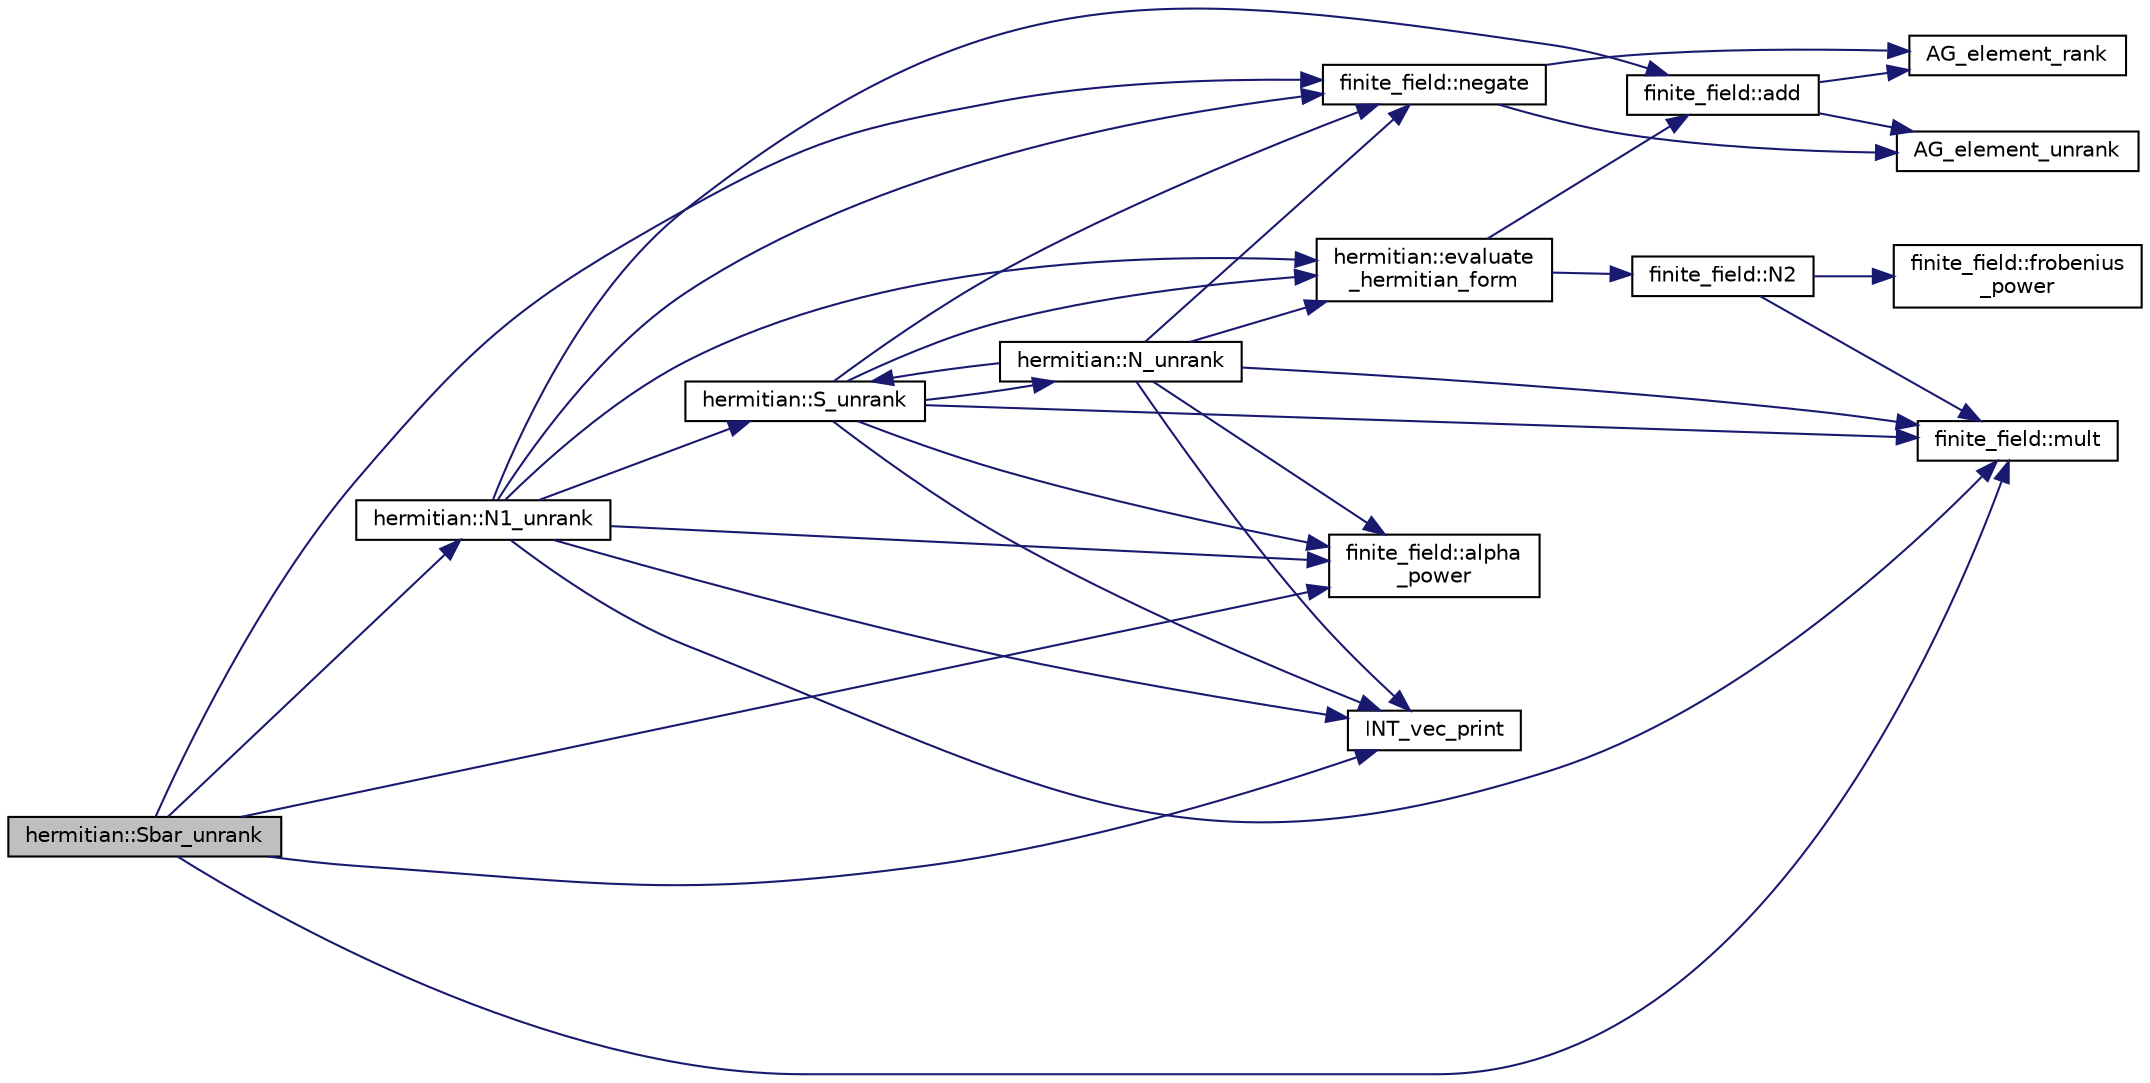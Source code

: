 digraph "hermitian::Sbar_unrank"
{
  edge [fontname="Helvetica",fontsize="10",labelfontname="Helvetica",labelfontsize="10"];
  node [fontname="Helvetica",fontsize="10",shape=record];
  rankdir="LR";
  Node314 [label="hermitian::Sbar_unrank",height=0.2,width=0.4,color="black", fillcolor="grey75", style="filled", fontcolor="black"];
  Node314 -> Node315 [color="midnightblue",fontsize="10",style="solid",fontname="Helvetica"];
  Node315 [label="hermitian::N1_unrank",height=0.2,width=0.4,color="black", fillcolor="white", style="filled",URL="$d4/d11/classhermitian.html#a7c5b5487eaa9f3647f3c0930a4883dad"];
  Node315 -> Node316 [color="midnightblue",fontsize="10",style="solid",fontname="Helvetica"];
  Node316 [label="INT_vec_print",height=0.2,width=0.4,color="black", fillcolor="white", style="filled",URL="$df/dbf/sajeeb_8_c.html#a79a5901af0b47dd0d694109543c027fe"];
  Node315 -> Node317 [color="midnightblue",fontsize="10",style="solid",fontname="Helvetica"];
  Node317 [label="hermitian::evaluate\l_hermitian_form",height=0.2,width=0.4,color="black", fillcolor="white", style="filled",URL="$d4/d11/classhermitian.html#a8f44e894b4941a4bac5b985c69ba81e5"];
  Node317 -> Node318 [color="midnightblue",fontsize="10",style="solid",fontname="Helvetica"];
  Node318 [label="finite_field::N2",height=0.2,width=0.4,color="black", fillcolor="white", style="filled",URL="$df/d5a/classfinite__field.html#adf6c3cec79318341ba1f4a59f08eaaff"];
  Node318 -> Node319 [color="midnightblue",fontsize="10",style="solid",fontname="Helvetica"];
  Node319 [label="finite_field::frobenius\l_power",height=0.2,width=0.4,color="black", fillcolor="white", style="filled",URL="$df/d5a/classfinite__field.html#aec23e43aaefc0ed601cdfa3139496a92"];
  Node318 -> Node320 [color="midnightblue",fontsize="10",style="solid",fontname="Helvetica"];
  Node320 [label="finite_field::mult",height=0.2,width=0.4,color="black", fillcolor="white", style="filled",URL="$df/d5a/classfinite__field.html#a24fb5917aa6d4d656fd855b7f44a13b0"];
  Node317 -> Node321 [color="midnightblue",fontsize="10",style="solid",fontname="Helvetica"];
  Node321 [label="finite_field::add",height=0.2,width=0.4,color="black", fillcolor="white", style="filled",URL="$df/d5a/classfinite__field.html#a8f12328a27500f3c7be0c849ebbc9d14"];
  Node321 -> Node322 [color="midnightblue",fontsize="10",style="solid",fontname="Helvetica"];
  Node322 [label="AG_element_unrank",height=0.2,width=0.4,color="black", fillcolor="white", style="filled",URL="$d4/d67/geometry_8h.html#a4a33b86c87b2879b97cfa1327abe2885"];
  Node321 -> Node323 [color="midnightblue",fontsize="10",style="solid",fontname="Helvetica"];
  Node323 [label="AG_element_rank",height=0.2,width=0.4,color="black", fillcolor="white", style="filled",URL="$d4/d67/geometry_8h.html#ab2ac908d07dd8038fd996e26bdc75c17"];
  Node315 -> Node324 [color="midnightblue",fontsize="10",style="solid",fontname="Helvetica"];
  Node324 [label="finite_field::alpha\l_power",height=0.2,width=0.4,color="black", fillcolor="white", style="filled",URL="$df/d5a/classfinite__field.html#aa1d31b58f7fe2798e20f74890ae29c51"];
  Node315 -> Node320 [color="midnightblue",fontsize="10",style="solid",fontname="Helvetica"];
  Node315 -> Node321 [color="midnightblue",fontsize="10",style="solid",fontname="Helvetica"];
  Node315 -> Node325 [color="midnightblue",fontsize="10",style="solid",fontname="Helvetica"];
  Node325 [label="finite_field::negate",height=0.2,width=0.4,color="black", fillcolor="white", style="filled",URL="$df/d5a/classfinite__field.html#aa9d798298f25d4a9262b5bc5f1733e31"];
  Node325 -> Node322 [color="midnightblue",fontsize="10",style="solid",fontname="Helvetica"];
  Node325 -> Node323 [color="midnightblue",fontsize="10",style="solid",fontname="Helvetica"];
  Node315 -> Node326 [color="midnightblue",fontsize="10",style="solid",fontname="Helvetica"];
  Node326 [label="hermitian::S_unrank",height=0.2,width=0.4,color="black", fillcolor="white", style="filled",URL="$d4/d11/classhermitian.html#a99def79f7db25874225ac043dd7f2180"];
  Node326 -> Node327 [color="midnightblue",fontsize="10",style="solid",fontname="Helvetica"];
  Node327 [label="hermitian::N_unrank",height=0.2,width=0.4,color="black", fillcolor="white", style="filled",URL="$d4/d11/classhermitian.html#a14b8d2fefc06ee5a6dddd22360178f78"];
  Node327 -> Node316 [color="midnightblue",fontsize="10",style="solid",fontname="Helvetica"];
  Node327 -> Node317 [color="midnightblue",fontsize="10",style="solid",fontname="Helvetica"];
  Node327 -> Node325 [color="midnightblue",fontsize="10",style="solid",fontname="Helvetica"];
  Node327 -> Node320 [color="midnightblue",fontsize="10",style="solid",fontname="Helvetica"];
  Node327 -> Node324 [color="midnightblue",fontsize="10",style="solid",fontname="Helvetica"];
  Node327 -> Node326 [color="midnightblue",fontsize="10",style="solid",fontname="Helvetica"];
  Node326 -> Node317 [color="midnightblue",fontsize="10",style="solid",fontname="Helvetica"];
  Node326 -> Node325 [color="midnightblue",fontsize="10",style="solid",fontname="Helvetica"];
  Node326 -> Node320 [color="midnightblue",fontsize="10",style="solid",fontname="Helvetica"];
  Node326 -> Node324 [color="midnightblue",fontsize="10",style="solid",fontname="Helvetica"];
  Node326 -> Node316 [color="midnightblue",fontsize="10",style="solid",fontname="Helvetica"];
  Node314 -> Node325 [color="midnightblue",fontsize="10",style="solid",fontname="Helvetica"];
  Node314 -> Node324 [color="midnightblue",fontsize="10",style="solid",fontname="Helvetica"];
  Node314 -> Node320 [color="midnightblue",fontsize="10",style="solid",fontname="Helvetica"];
  Node314 -> Node316 [color="midnightblue",fontsize="10",style="solid",fontname="Helvetica"];
}
